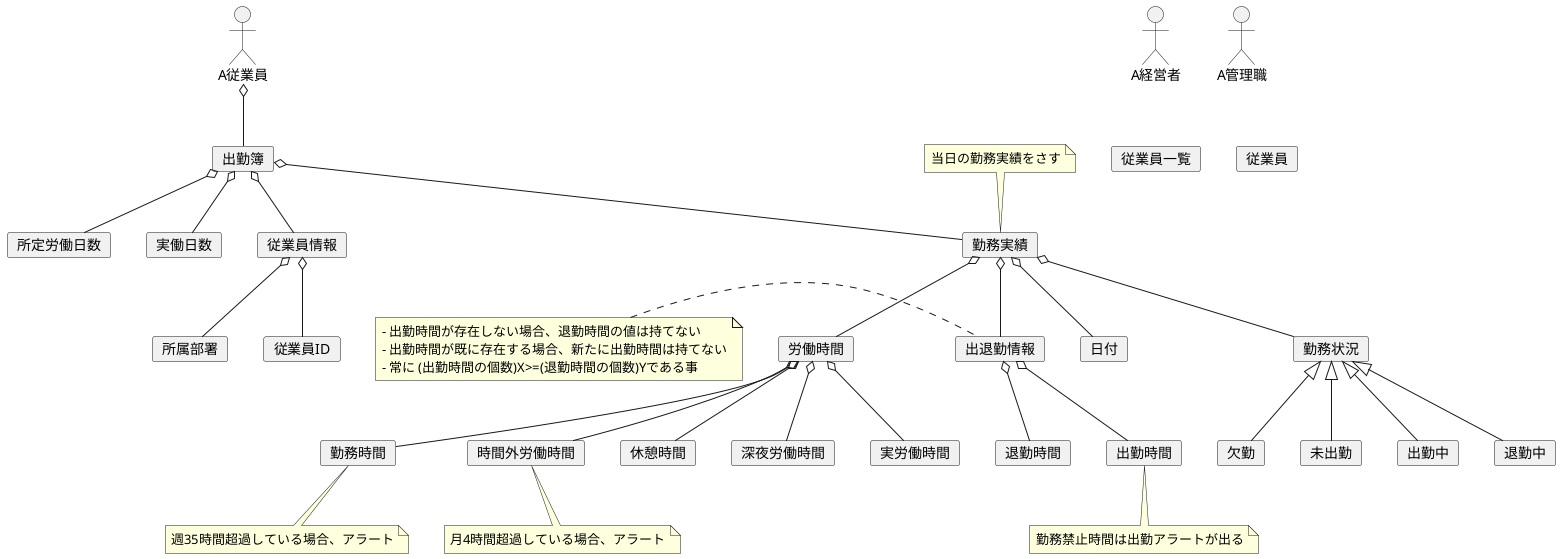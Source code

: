 @startuml
' 従業員のユースケース記述を書いた後
actor A経営者
actor A管理職
actor A従業員

card 従業員一覧
card 従業員

card 出勤簿
    card 従業員情報
        card 従業員ID
        card 所属部署
    card 所定労働日数
    card 実働日数
    card 勤務実績
    note top of 勤務実績: 当日の勤務実績をさす
        card 日付
        card 出退勤情報
            card 出勤時間
            card 退勤時間
        card 勤務状況
            card 未出勤
            card 出勤中
            card 退勤中
            card 欠勤
        card 労働時間
            card 勤務時間
            card 時間外労働時間
            card 休憩時間
            card 深夜労働時間
            card 実労働時間
A従業員 o--出勤簿
出勤簿 o-- 従業員情報
    従業員情報 o-- 従業員ID
    従業員情報 o-- 所属部署
出勤簿 o-- 所定労働日数
出勤簿 o-- 実働日数
出勤簿 o-- 勤務実績

    勤務実績 o-- 日付
    勤務実績 o-- 出退勤情報
        出退勤情報 o-- 出勤時間
        出退勤情報 o-- 退勤時間

    勤務実績 o-- 勤務状況
        勤務状況 <|-- 未出勤
        勤務状況 <|-- 出勤中
        勤務状況 <|-- 退勤中
        勤務状況 <|-- 欠勤
    勤務実績 o-- 労働時間
        労働時間 o-- 実労働時間
        労働時間 o-- 時間外労働時間
        労働時間 o-- 休憩時間
        労働時間 o-- 深夜労働時間
        労働時間 o-- 勤務時間

note bottom of 出勤時間
    勤務禁止時間は出勤アラートが出る
end note
note bottom of 勤務時間
    週35時間超過している場合、アラート
end note
note bottom of 時間外労働時間
    月4時間超過している場合、アラート
end note

note left of 出退勤情報
    - 出勤時間が存在しない場合、退勤時間の値は持てない
    - 出勤時間が既に存在する場合、新たに出勤時間は持てない
    - 常に (出勤時間の個数)X>=(退勤時間の個数)Yである事
end note
@enduml